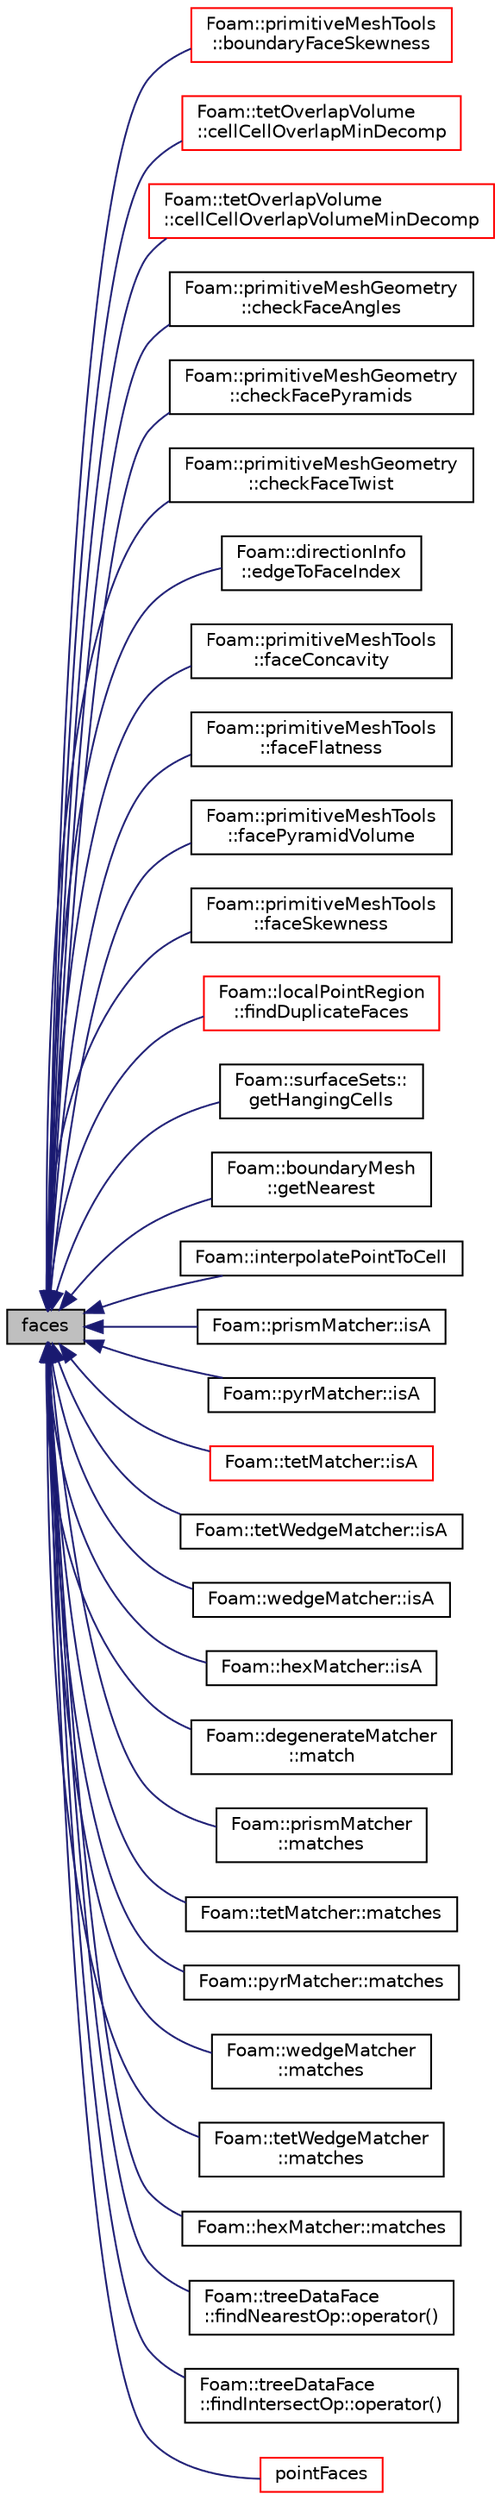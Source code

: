 digraph "faces"
{
  bgcolor="transparent";
  edge [fontname="Helvetica",fontsize="10",labelfontname="Helvetica",labelfontsize="10"];
  node [fontname="Helvetica",fontsize="10",shape=record];
  rankdir="LR";
  Node1 [label="faces",height=0.2,width=0.4,color="black", fillcolor="grey75", style="filled", fontcolor="black"];
  Node1 -> Node2 [dir="back",color="midnightblue",fontsize="10",style="solid",fontname="Helvetica"];
  Node2 [label="Foam::primitiveMeshTools\l::boundaryFaceSkewness",height=0.2,width=0.4,color="red",URL="$a01969.html#adb50ddf90d75ce9d64beafa16e1ccf02",tooltip="Skewness of single boundary face. "];
  Node1 -> Node3 [dir="back",color="midnightblue",fontsize="10",style="solid",fontname="Helvetica"];
  Node3 [label="Foam::tetOverlapVolume\l::cellCellOverlapMinDecomp",height=0.2,width=0.4,color="red",URL="$a02569.html#ad7d2fcd3e6fe707b574ad52fecb2b319",tooltip="Return true if olverlap volume is greater than threshold. "];
  Node1 -> Node4 [dir="back",color="midnightblue",fontsize="10",style="solid",fontname="Helvetica"];
  Node4 [label="Foam::tetOverlapVolume\l::cellCellOverlapVolumeMinDecomp",height=0.2,width=0.4,color="red",URL="$a02569.html#ac07b93de89840367af8c4144a41b064d",tooltip="Calculates the overlap volume. "];
  Node1 -> Node5 [dir="back",color="midnightblue",fontsize="10",style="solid",fontname="Helvetica"];
  Node5 [label="Foam::primitiveMeshGeometry\l::checkFaceAngles",height=0.2,width=0.4,color="black",URL="$a01968.html#a1e53fa2de621f051c1777b67d71e354c"];
  Node1 -> Node6 [dir="back",color="midnightblue",fontsize="10",style="solid",fontname="Helvetica"];
  Node6 [label="Foam::primitiveMeshGeometry\l::checkFacePyramids",height=0.2,width=0.4,color="black",URL="$a01968.html#ad90dd781f10ef81bbfefbe0b9b8fe46e"];
  Node1 -> Node7 [dir="back",color="midnightblue",fontsize="10",style="solid",fontname="Helvetica"];
  Node7 [label="Foam::primitiveMeshGeometry\l::checkFaceTwist",height=0.2,width=0.4,color="black",URL="$a01968.html#a024a05dbc6d84c1506e13b255ee71518"];
  Node1 -> Node8 [dir="back",color="midnightblue",fontsize="10",style="solid",fontname="Helvetica"];
  Node8 [label="Foam::directionInfo\l::edgeToFaceIndex",height=0.2,width=0.4,color="black",URL="$a00542.html#ae91026257717a2d46454adf53e72da4d",tooltip="Given edge on hex cell find corresponding edge on face. Is either. "];
  Node1 -> Node9 [dir="back",color="midnightblue",fontsize="10",style="solid",fontname="Helvetica"];
  Node9 [label="Foam::primitiveMeshTools\l::faceConcavity",height=0.2,width=0.4,color="black",URL="$a01969.html#a10cc791bf86b406e9f23f80b34b8bf8d",tooltip="Generate face concavity field. Returns per face the (sin of the) "];
  Node1 -> Node10 [dir="back",color="midnightblue",fontsize="10",style="solid",fontname="Helvetica"];
  Node10 [label="Foam::primitiveMeshTools\l::faceFlatness",height=0.2,width=0.4,color="black",URL="$a01969.html#abb1dae78c8be2af3d2f3fd772c68a73a",tooltip="Generate face flatness field. Compares the individual triangles&#39;. "];
  Node1 -> Node11 [dir="back",color="midnightblue",fontsize="10",style="solid",fontname="Helvetica"];
  Node11 [label="Foam::primitiveMeshTools\l::facePyramidVolume",height=0.2,width=0.4,color="black",URL="$a01969.html#aab4eea20bacd77eef1060af3f16adc26",tooltip="Generate face pyramid volume fields. "];
  Node1 -> Node12 [dir="back",color="midnightblue",fontsize="10",style="solid",fontname="Helvetica"];
  Node12 [label="Foam::primitiveMeshTools\l::faceSkewness",height=0.2,width=0.4,color="black",URL="$a01969.html#aeb1650fdc60d87717a060209d7526802",tooltip="Skewness of single face. "];
  Node1 -> Node13 [dir="back",color="midnightblue",fontsize="10",style="solid",fontname="Helvetica"];
  Node13 [label="Foam::localPointRegion\l::findDuplicateFaces",height=0.2,width=0.4,color="red",URL="$a01378.html#a6a37b082fe46b394cc065a8dfa76f62c",tooltip="Helper routine to find baffles (two boundary faces using the. "];
  Node1 -> Node14 [dir="back",color="midnightblue",fontsize="10",style="solid",fontname="Helvetica"];
  Node14 [label="Foam::surfaceSets::\lgetHangingCells",height=0.2,width=0.4,color="black",URL="$a02492.html#a132f4892a58ea8f9478b78c38c9747d7",tooltip="Get cells using points on &#39;outside&#39; only. "];
  Node1 -> Node15 [dir="back",color="midnightblue",fontsize="10",style="solid",fontname="Helvetica"];
  Node15 [label="Foam::boundaryMesh\l::getNearest",height=0.2,width=0.4,color="black",URL="$a00151.html#afc0c1d142df9fc42e5efffdf1f144d3a",tooltip="Get bMesh index of nearest face for every boundary face in. "];
  Node1 -> Node16 [dir="back",color="midnightblue",fontsize="10",style="solid",fontname="Helvetica"];
  Node16 [label="Foam::interpolatePointToCell",height=0.2,width=0.4,color="black",URL="$a10725.html#a818720045c0fa650b5ec0038ef8cdd46"];
  Node1 -> Node17 [dir="back",color="midnightblue",fontsize="10",style="solid",fontname="Helvetica"];
  Node17 [label="Foam::prismMatcher::isA",height=0.2,width=0.4,color="black",URL="$a01973.html#acd2adf1fc5f522ebdfcfdad416351c14",tooltip="Exact match. Uses faceSizeMatch. "];
  Node1 -> Node18 [dir="back",color="midnightblue",fontsize="10",style="solid",fontname="Helvetica"];
  Node18 [label="Foam::pyrMatcher::isA",height=0.2,width=0.4,color="black",URL="$a02040.html#acd2adf1fc5f522ebdfcfdad416351c14",tooltip="Exact match. Uses faceSizeMatch. "];
  Node1 -> Node19 [dir="back",color="midnightblue",fontsize="10",style="solid",fontname="Helvetica"];
  Node19 [label="Foam::tetMatcher::isA",height=0.2,width=0.4,color="red",URL="$a02568.html#acd2adf1fc5f522ebdfcfdad416351c14",tooltip="Exact match. Uses faceSizeMatch. "];
  Node1 -> Node20 [dir="back",color="midnightblue",fontsize="10",style="solid",fontname="Helvetica"];
  Node20 [label="Foam::tetWedgeMatcher::isA",height=0.2,width=0.4,color="black",URL="$a02572.html#acd2adf1fc5f522ebdfcfdad416351c14",tooltip="Exact match. Uses faceSizeMatch. "];
  Node1 -> Node21 [dir="back",color="midnightblue",fontsize="10",style="solid",fontname="Helvetica"];
  Node21 [label="Foam::wedgeMatcher::isA",height=0.2,width=0.4,color="black",URL="$a02858.html#acd2adf1fc5f522ebdfcfdad416351c14",tooltip="Exact match. Uses faceSizeMatch. "];
  Node1 -> Node22 [dir="back",color="midnightblue",fontsize="10",style="solid",fontname="Helvetica"];
  Node22 [label="Foam::hexMatcher::isA",height=0.2,width=0.4,color="black",URL="$a01008.html#acd2adf1fc5f522ebdfcfdad416351c14",tooltip="Exact match. Uses faceSizeMatch. "];
  Node1 -> Node23 [dir="back",color="midnightblue",fontsize="10",style="solid",fontname="Helvetica"];
  Node23 [label="Foam::degenerateMatcher\l::match",height=0.2,width=0.4,color="black",URL="$a00507.html#a5adc43a57aebf7c5155f18d991cdecf1",tooltip="Recognize shape given mesh and cellI. "];
  Node1 -> Node24 [dir="back",color="midnightblue",fontsize="10",style="solid",fontname="Helvetica"];
  Node24 [label="Foam::prismMatcher\l::matches",height=0.2,width=0.4,color="black",URL="$a01973.html#aaf80614ee28c6bfadb117557442c1bed",tooltip="Like isA but also constructs a cellShape (if shape matches) "];
  Node1 -> Node25 [dir="back",color="midnightblue",fontsize="10",style="solid",fontname="Helvetica"];
  Node25 [label="Foam::tetMatcher::matches",height=0.2,width=0.4,color="black",URL="$a02568.html#aaf80614ee28c6bfadb117557442c1bed",tooltip="Like isA but also constructs a cellShape (if shape matches) "];
  Node1 -> Node26 [dir="back",color="midnightblue",fontsize="10",style="solid",fontname="Helvetica"];
  Node26 [label="Foam::pyrMatcher::matches",height=0.2,width=0.4,color="black",URL="$a02040.html#aaf80614ee28c6bfadb117557442c1bed",tooltip="Like isA but also constructs a cellShape (if shape matches) "];
  Node1 -> Node27 [dir="back",color="midnightblue",fontsize="10",style="solid",fontname="Helvetica"];
  Node27 [label="Foam::wedgeMatcher\l::matches",height=0.2,width=0.4,color="black",URL="$a02858.html#aaf80614ee28c6bfadb117557442c1bed",tooltip="Like isA but also constructs a cellShape (if shape matches) "];
  Node1 -> Node28 [dir="back",color="midnightblue",fontsize="10",style="solid",fontname="Helvetica"];
  Node28 [label="Foam::tetWedgeMatcher\l::matches",height=0.2,width=0.4,color="black",URL="$a02572.html#aaf80614ee28c6bfadb117557442c1bed",tooltip="Like isA but also constructs a cellShape (if shape matches) "];
  Node1 -> Node29 [dir="back",color="midnightblue",fontsize="10",style="solid",fontname="Helvetica"];
  Node29 [label="Foam::hexMatcher::matches",height=0.2,width=0.4,color="black",URL="$a01008.html#aaf80614ee28c6bfadb117557442c1bed",tooltip="Like isA but also constructs a cellShape (if shape matches) "];
  Node1 -> Node30 [dir="back",color="midnightblue",fontsize="10",style="solid",fontname="Helvetica"];
  Node30 [label="Foam::treeDataFace\l::findNearestOp::operator()",height=0.2,width=0.4,color="black",URL="$a00809.html#a729f81361ac2cf97bbda7e0282e7e8cb"];
  Node1 -> Node31 [dir="back",color="midnightblue",fontsize="10",style="solid",fontname="Helvetica"];
  Node31 [label="Foam::treeDataFace\l::findIntersectOp::operator()",height=0.2,width=0.4,color="black",URL="$a00804.html#a43d47b209c41bbb1717f33bc766cd2c0",tooltip="Calculate intersection of triangle with ray. Sets result. "];
  Node1 -> Node32 [dir="back",color="midnightblue",fontsize="10",style="solid",fontname="Helvetica"];
  Node32 [label="pointFaces",height=0.2,width=0.4,color="red",URL="$a01967.html#a758f775d09e1be4cdd80daea4e402f55"];
}
